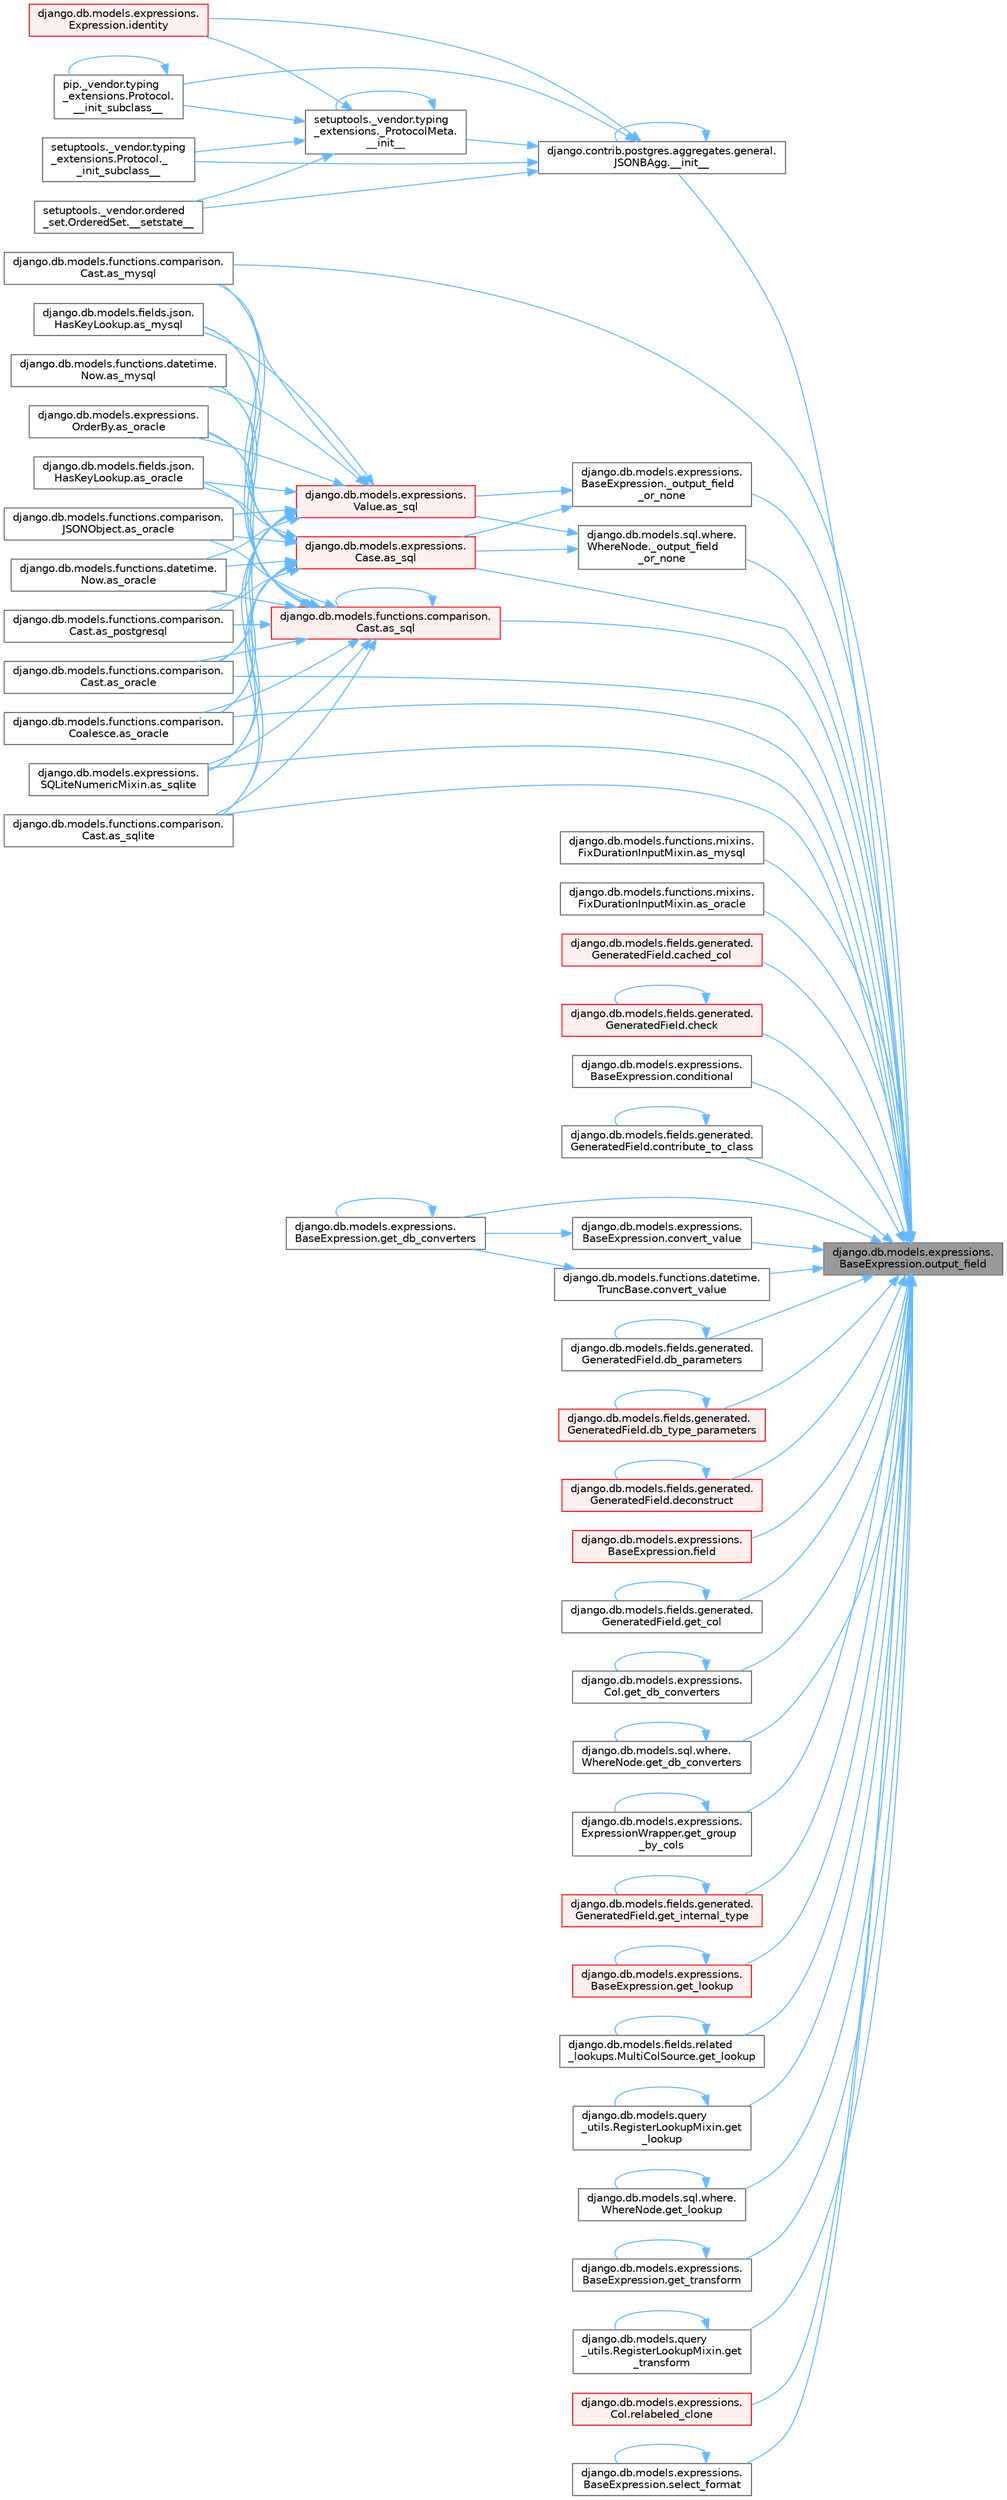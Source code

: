 digraph "django.db.models.expressions.BaseExpression.output_field"
{
 // LATEX_PDF_SIZE
  bgcolor="transparent";
  edge [fontname=Helvetica,fontsize=10,labelfontname=Helvetica,labelfontsize=10];
  node [fontname=Helvetica,fontsize=10,shape=box,height=0.2,width=0.4];
  rankdir="RL";
  Node1 [id="Node000001",label="django.db.models.expressions.\lBaseExpression.output_field",height=0.2,width=0.4,color="gray40", fillcolor="grey60", style="filled", fontcolor="black",tooltip=" "];
  Node1 -> Node2 [id="edge1_Node000001_Node000002",dir="back",color="steelblue1",style="solid",tooltip=" "];
  Node2 [id="Node000002",label="django.contrib.postgres.aggregates.general.\lJSONBAgg.__init__",height=0.2,width=0.4,color="grey40", fillcolor="white", style="filled",URL="$classdjango_1_1contrib_1_1postgres_1_1aggregates_1_1general_1_1_j_s_o_n_b_agg.html#aa39cd664a8b14d90239be69e6599fd7f",tooltip=" "];
  Node2 -> Node2 [id="edge2_Node000002_Node000002",dir="back",color="steelblue1",style="solid",tooltip=" "];
  Node2 -> Node3 [id="edge3_Node000002_Node000003",dir="back",color="steelblue1",style="solid",tooltip=" "];
  Node3 [id="Node000003",label="setuptools._vendor.typing\l_extensions._ProtocolMeta.\l__init__",height=0.2,width=0.4,color="grey40", fillcolor="white", style="filled",URL="$classsetuptools_1_1__vendor_1_1typing__extensions_1_1___protocol_meta.html#a7bbaff8ac6d19534b46bca363ee0b43a",tooltip=" "];
  Node3 -> Node3 [id="edge4_Node000003_Node000003",dir="back",color="steelblue1",style="solid",tooltip=" "];
  Node3 -> Node4 [id="edge5_Node000003_Node000004",dir="back",color="steelblue1",style="solid",tooltip=" "];
  Node4 [id="Node000004",label="pip._vendor.typing\l_extensions.Protocol.\l__init_subclass__",height=0.2,width=0.4,color="grey40", fillcolor="white", style="filled",URL="$classpip_1_1__vendor_1_1typing__extensions_1_1_protocol.html#a2916efc86cebb8aba6deb7fd30b33988",tooltip=" "];
  Node4 -> Node4 [id="edge6_Node000004_Node000004",dir="back",color="steelblue1",style="solid",tooltip=" "];
  Node3 -> Node5 [id="edge7_Node000003_Node000005",dir="back",color="steelblue1",style="solid",tooltip=" "];
  Node5 [id="Node000005",label="setuptools._vendor.typing\l_extensions.Protocol._\l_init_subclass__",height=0.2,width=0.4,color="grey40", fillcolor="white", style="filled",URL="$classsetuptools_1_1__vendor_1_1typing__extensions_1_1_protocol.html#ac6cbebc092a4724ab3704c5334059874",tooltip=" "];
  Node3 -> Node6 [id="edge8_Node000003_Node000006",dir="back",color="steelblue1",style="solid",tooltip=" "];
  Node6 [id="Node000006",label="setuptools._vendor.ordered\l_set.OrderedSet.__setstate__",height=0.2,width=0.4,color="grey40", fillcolor="white", style="filled",URL="$classsetuptools_1_1__vendor_1_1ordered__set_1_1_ordered_set.html#aa7f7de9d987829525d06db565fe1b4a1",tooltip=" "];
  Node3 -> Node7 [id="edge9_Node000003_Node000007",dir="back",color="steelblue1",style="solid",tooltip=" "];
  Node7 [id="Node000007",label="django.db.models.expressions.\lExpression.identity",height=0.2,width=0.4,color="red", fillcolor="#FFF0F0", style="filled",URL="$classdjango_1_1db_1_1models_1_1expressions_1_1_expression.html#a10048810b5eb8641acf3bc150731b925",tooltip=" "];
  Node2 -> Node4 [id="edge10_Node000002_Node000004",dir="back",color="steelblue1",style="solid",tooltip=" "];
  Node2 -> Node5 [id="edge11_Node000002_Node000005",dir="back",color="steelblue1",style="solid",tooltip=" "];
  Node2 -> Node6 [id="edge12_Node000002_Node000006",dir="back",color="steelblue1",style="solid",tooltip=" "];
  Node2 -> Node7 [id="edge13_Node000002_Node000007",dir="back",color="steelblue1",style="solid",tooltip=" "];
  Node1 -> Node34 [id="edge14_Node000001_Node000034",dir="back",color="steelblue1",style="solid",tooltip=" "];
  Node34 [id="Node000034",label="django.db.models.expressions.\lBaseExpression._output_field\l_or_none",height=0.2,width=0.4,color="grey40", fillcolor="white", style="filled",URL="$classdjango_1_1db_1_1models_1_1expressions_1_1_base_expression.html#aad676f45033740e5caa723ce399f8850",tooltip=" "];
  Node34 -> Node35 [id="edge15_Node000034_Node000035",dir="back",color="steelblue1",style="solid",tooltip=" "];
  Node35 [id="Node000035",label="django.db.models.expressions.\lCase.as_sql",height=0.2,width=0.4,color="red", fillcolor="#FFF0F0", style="filled",URL="$classdjango_1_1db_1_1models_1_1expressions_1_1_case.html#a41d0d2712521088615ae784d16c4b2fb",tooltip=" "];
  Node35 -> Node36 [id="edge16_Node000035_Node000036",dir="back",color="steelblue1",style="solid",tooltip=" "];
  Node36 [id="Node000036",label="django.db.models.fields.json.\lHasKeyLookup.as_mysql",height=0.2,width=0.4,color="grey40", fillcolor="white", style="filled",URL="$classdjango_1_1db_1_1models_1_1fields_1_1json_1_1_has_key_lookup.html#a10f67427287f2c0ea32513ca6f481e96",tooltip=" "];
  Node35 -> Node37 [id="edge17_Node000035_Node000037",dir="back",color="steelblue1",style="solid",tooltip=" "];
  Node37 [id="Node000037",label="django.db.models.functions.comparison.\lCast.as_mysql",height=0.2,width=0.4,color="grey40", fillcolor="white", style="filled",URL="$classdjango_1_1db_1_1models_1_1functions_1_1comparison_1_1_cast.html#a447737891e955909c6a381529a67a84e",tooltip=" "];
  Node35 -> Node38 [id="edge18_Node000035_Node000038",dir="back",color="steelblue1",style="solid",tooltip=" "];
  Node38 [id="Node000038",label="django.db.models.functions.datetime.\lNow.as_mysql",height=0.2,width=0.4,color="grey40", fillcolor="white", style="filled",URL="$classdjango_1_1db_1_1models_1_1functions_1_1datetime_1_1_now.html#a070a9334fb198086c0c4e96e9725d92b",tooltip=" "];
  Node35 -> Node39 [id="edge19_Node000035_Node000039",dir="back",color="steelblue1",style="solid",tooltip=" "];
  Node39 [id="Node000039",label="django.db.models.expressions.\lOrderBy.as_oracle",height=0.2,width=0.4,color="grey40", fillcolor="white", style="filled",URL="$classdjango_1_1db_1_1models_1_1expressions_1_1_order_by.html#af9b6ede9b0df85d6bcf54f983b3a8f6a",tooltip=" "];
  Node35 -> Node40 [id="edge20_Node000035_Node000040",dir="back",color="steelblue1",style="solid",tooltip=" "];
  Node40 [id="Node000040",label="django.db.models.fields.json.\lHasKeyLookup.as_oracle",height=0.2,width=0.4,color="grey40", fillcolor="white", style="filled",URL="$classdjango_1_1db_1_1models_1_1fields_1_1json_1_1_has_key_lookup.html#afbb88aa4fb23b3ec3acdc695c2f52398",tooltip=" "];
  Node35 -> Node41 [id="edge21_Node000035_Node000041",dir="back",color="steelblue1",style="solid",tooltip=" "];
  Node41 [id="Node000041",label="django.db.models.functions.comparison.\lCast.as_oracle",height=0.2,width=0.4,color="grey40", fillcolor="white", style="filled",URL="$classdjango_1_1db_1_1models_1_1functions_1_1comparison_1_1_cast.html#ad466cd7ca85dc257d9e2718f41a263ec",tooltip=" "];
  Node35 -> Node42 [id="edge22_Node000035_Node000042",dir="back",color="steelblue1",style="solid",tooltip=" "];
  Node42 [id="Node000042",label="django.db.models.functions.comparison.\lCoalesce.as_oracle",height=0.2,width=0.4,color="grey40", fillcolor="white", style="filled",URL="$classdjango_1_1db_1_1models_1_1functions_1_1comparison_1_1_coalesce.html#a1bbeea180ef3ef4d8ba5d51d33d6ef85",tooltip=" "];
  Node35 -> Node43 [id="edge23_Node000035_Node000043",dir="back",color="steelblue1",style="solid",tooltip=" "];
  Node43 [id="Node000043",label="django.db.models.functions.comparison.\lJSONObject.as_oracle",height=0.2,width=0.4,color="grey40", fillcolor="white", style="filled",URL="$classdjango_1_1db_1_1models_1_1functions_1_1comparison_1_1_j_s_o_n_object.html#a4b4fa1161d27b0a9bbbdd0370e9af364",tooltip=" "];
  Node35 -> Node44 [id="edge24_Node000035_Node000044",dir="back",color="steelblue1",style="solid",tooltip=" "];
  Node44 [id="Node000044",label="django.db.models.functions.datetime.\lNow.as_oracle",height=0.2,width=0.4,color="grey40", fillcolor="white", style="filled",URL="$classdjango_1_1db_1_1models_1_1functions_1_1datetime_1_1_now.html#ad5e1ae918a5c4d39f675f98280440538",tooltip=" "];
  Node35 -> Node45 [id="edge25_Node000035_Node000045",dir="back",color="steelblue1",style="solid",tooltip=" "];
  Node45 [id="Node000045",label="django.db.models.functions.comparison.\lCast.as_postgresql",height=0.2,width=0.4,color="grey40", fillcolor="white", style="filled",URL="$classdjango_1_1db_1_1models_1_1functions_1_1comparison_1_1_cast.html#ae51aa6aa6fe8ca7064d8bca2f8e05188",tooltip=" "];
  Node35 -> Node50 [id="edge26_Node000035_Node000050",dir="back",color="steelblue1",style="solid",tooltip=" "];
  Node50 [id="Node000050",label="django.db.models.expressions.\lSQLiteNumericMixin.as_sqlite",height=0.2,width=0.4,color="grey40", fillcolor="white", style="filled",URL="$classdjango_1_1db_1_1models_1_1expressions_1_1_s_q_lite_numeric_mixin.html#a7c649b97074b00e095c4ee2b3bc62482",tooltip=" "];
  Node35 -> Node52 [id="edge27_Node000035_Node000052",dir="back",color="steelblue1",style="solid",tooltip=" "];
  Node52 [id="Node000052",label="django.db.models.functions.comparison.\lCast.as_sqlite",height=0.2,width=0.4,color="grey40", fillcolor="white", style="filled",URL="$classdjango_1_1db_1_1models_1_1functions_1_1comparison_1_1_cast.html#a1943b51797a168ff6a3ad37005086d8c",tooltip=" "];
  Node34 -> Node64 [id="edge28_Node000034_Node000064",dir="back",color="steelblue1",style="solid",tooltip=" "];
  Node64 [id="Node000064",label="django.db.models.expressions.\lValue.as_sql",height=0.2,width=0.4,color="red", fillcolor="#FFF0F0", style="filled",URL="$classdjango_1_1db_1_1models_1_1expressions_1_1_value.html#a2471e71c0db69e52fdb3016f8e97a111",tooltip=" "];
  Node64 -> Node36 [id="edge29_Node000064_Node000036",dir="back",color="steelblue1",style="solid",tooltip=" "];
  Node64 -> Node37 [id="edge30_Node000064_Node000037",dir="back",color="steelblue1",style="solid",tooltip=" "];
  Node64 -> Node38 [id="edge31_Node000064_Node000038",dir="back",color="steelblue1",style="solid",tooltip=" "];
  Node64 -> Node39 [id="edge32_Node000064_Node000039",dir="back",color="steelblue1",style="solid",tooltip=" "];
  Node64 -> Node40 [id="edge33_Node000064_Node000040",dir="back",color="steelblue1",style="solid",tooltip=" "];
  Node64 -> Node41 [id="edge34_Node000064_Node000041",dir="back",color="steelblue1",style="solid",tooltip=" "];
  Node64 -> Node42 [id="edge35_Node000064_Node000042",dir="back",color="steelblue1",style="solid",tooltip=" "];
  Node64 -> Node43 [id="edge36_Node000064_Node000043",dir="back",color="steelblue1",style="solid",tooltip=" "];
  Node64 -> Node44 [id="edge37_Node000064_Node000044",dir="back",color="steelblue1",style="solid",tooltip=" "];
  Node64 -> Node45 [id="edge38_Node000064_Node000045",dir="back",color="steelblue1",style="solid",tooltip=" "];
  Node64 -> Node50 [id="edge39_Node000064_Node000050",dir="back",color="steelblue1",style="solid",tooltip=" "];
  Node64 -> Node52 [id="edge40_Node000064_Node000052",dir="back",color="steelblue1",style="solid",tooltip=" "];
  Node1 -> Node65 [id="edge41_Node000001_Node000065",dir="back",color="steelblue1",style="solid",tooltip=" "];
  Node65 [id="Node000065",label="django.db.models.sql.where.\lWhereNode._output_field\l_or_none",height=0.2,width=0.4,color="grey40", fillcolor="white", style="filled",URL="$classdjango_1_1db_1_1models_1_1sql_1_1where_1_1_where_node.html#ae254158229b805bdfd81f2be6b2fe44b",tooltip=" "];
  Node65 -> Node35 [id="edge42_Node000065_Node000035",dir="back",color="steelblue1",style="solid",tooltip=" "];
  Node65 -> Node64 [id="edge43_Node000065_Node000064",dir="back",color="steelblue1",style="solid",tooltip=" "];
  Node1 -> Node37 [id="edge44_Node000001_Node000037",dir="back",color="steelblue1",style="solid",tooltip=" "];
  Node1 -> Node66 [id="edge45_Node000001_Node000066",dir="back",color="steelblue1",style="solid",tooltip=" "];
  Node66 [id="Node000066",label="django.db.models.functions.mixins.\lFixDurationInputMixin.as_mysql",height=0.2,width=0.4,color="grey40", fillcolor="white", style="filled",URL="$classdjango_1_1db_1_1models_1_1functions_1_1mixins_1_1_fix_duration_input_mixin.html#a010f23ae95c58a4a939be1efcc5f5b7d",tooltip=" "];
  Node1 -> Node41 [id="edge46_Node000001_Node000041",dir="back",color="steelblue1",style="solid",tooltip=" "];
  Node1 -> Node42 [id="edge47_Node000001_Node000042",dir="back",color="steelblue1",style="solid",tooltip=" "];
  Node1 -> Node67 [id="edge48_Node000001_Node000067",dir="back",color="steelblue1",style="solid",tooltip=" "];
  Node67 [id="Node000067",label="django.db.models.functions.mixins.\lFixDurationInputMixin.as_oracle",height=0.2,width=0.4,color="grey40", fillcolor="white", style="filled",URL="$classdjango_1_1db_1_1models_1_1functions_1_1mixins_1_1_fix_duration_input_mixin.html#a2e5d6957724a89d03541cc897b6e6e53",tooltip=" "];
  Node1 -> Node35 [id="edge49_Node000001_Node000035",dir="back",color="steelblue1",style="solid",tooltip=" "];
  Node1 -> Node68 [id="edge50_Node000001_Node000068",dir="back",color="steelblue1",style="solid",tooltip=" "];
  Node68 [id="Node000068",label="django.db.models.functions.comparison.\lCast.as_sql",height=0.2,width=0.4,color="red", fillcolor="#FFF0F0", style="filled",URL="$classdjango_1_1db_1_1models_1_1functions_1_1comparison_1_1_cast.html#aa39abc21f301797d67837d0d479e2e87",tooltip=" "];
  Node68 -> Node36 [id="edge51_Node000068_Node000036",dir="back",color="steelblue1",style="solid",tooltip=" "];
  Node68 -> Node37 [id="edge52_Node000068_Node000037",dir="back",color="steelblue1",style="solid",tooltip=" "];
  Node68 -> Node38 [id="edge53_Node000068_Node000038",dir="back",color="steelblue1",style="solid",tooltip=" "];
  Node68 -> Node39 [id="edge54_Node000068_Node000039",dir="back",color="steelblue1",style="solid",tooltip=" "];
  Node68 -> Node40 [id="edge55_Node000068_Node000040",dir="back",color="steelblue1",style="solid",tooltip=" "];
  Node68 -> Node41 [id="edge56_Node000068_Node000041",dir="back",color="steelblue1",style="solid",tooltip=" "];
  Node68 -> Node42 [id="edge57_Node000068_Node000042",dir="back",color="steelblue1",style="solid",tooltip=" "];
  Node68 -> Node43 [id="edge58_Node000068_Node000043",dir="back",color="steelblue1",style="solid",tooltip=" "];
  Node68 -> Node44 [id="edge59_Node000068_Node000044",dir="back",color="steelblue1",style="solid",tooltip=" "];
  Node68 -> Node45 [id="edge60_Node000068_Node000045",dir="back",color="steelblue1",style="solid",tooltip=" "];
  Node68 -> Node68 [id="edge61_Node000068_Node000068",dir="back",color="steelblue1",style="solid",tooltip=" "];
  Node68 -> Node50 [id="edge62_Node000068_Node000050",dir="back",color="steelblue1",style="solid",tooltip=" "];
  Node68 -> Node52 [id="edge63_Node000068_Node000052",dir="back",color="steelblue1",style="solid",tooltip=" "];
  Node1 -> Node50 [id="edge64_Node000001_Node000050",dir="back",color="steelblue1",style="solid",tooltip=" "];
  Node1 -> Node52 [id="edge65_Node000001_Node000052",dir="back",color="steelblue1",style="solid",tooltip=" "];
  Node1 -> Node69 [id="edge66_Node000001_Node000069",dir="back",color="steelblue1",style="solid",tooltip=" "];
  Node69 [id="Node000069",label="django.db.models.fields.generated.\lGeneratedField.cached_col",height=0.2,width=0.4,color="red", fillcolor="#FFF0F0", style="filled",URL="$classdjango_1_1db_1_1models_1_1fields_1_1generated_1_1_generated_field.html#a71fb8bbb86e28557e79ed7d53bb65a0d",tooltip=" "];
  Node1 -> Node71 [id="edge67_Node000001_Node000071",dir="back",color="steelblue1",style="solid",tooltip=" "];
  Node71 [id="Node000071",label="django.db.models.fields.generated.\lGeneratedField.check",height=0.2,width=0.4,color="red", fillcolor="#FFF0F0", style="filled",URL="$classdjango_1_1db_1_1models_1_1fields_1_1generated_1_1_generated_field.html#a17dcd0f6d6580cb5f6417d8730312ad6",tooltip=" "];
  Node71 -> Node71 [id="edge68_Node000071_Node000071",dir="back",color="steelblue1",style="solid",tooltip=" "];
  Node1 -> Node1238 [id="edge69_Node000001_Node001238",dir="back",color="steelblue1",style="solid",tooltip=" "];
  Node1238 [id="Node001238",label="django.db.models.expressions.\lBaseExpression.conditional",height=0.2,width=0.4,color="grey40", fillcolor="white", style="filled",URL="$classdjango_1_1db_1_1models_1_1expressions_1_1_base_expression.html#ad1e7e6185d7c29f4712ad28f81804f98",tooltip=" "];
  Node1 -> Node1239 [id="edge70_Node000001_Node001239",dir="back",color="steelblue1",style="solid",tooltip=" "];
  Node1239 [id="Node001239",label="django.db.models.fields.generated.\lGeneratedField.contribute_to_class",height=0.2,width=0.4,color="grey40", fillcolor="white", style="filled",URL="$classdjango_1_1db_1_1models_1_1fields_1_1generated_1_1_generated_field.html#a2b64e8889125b0e8c2e7f560f46bb1f1",tooltip=" "];
  Node1239 -> Node1239 [id="edge71_Node001239_Node001239",dir="back",color="steelblue1",style="solid",tooltip=" "];
  Node1 -> Node1240 [id="edge72_Node000001_Node001240",dir="back",color="steelblue1",style="solid",tooltip=" "];
  Node1240 [id="Node001240",label="django.db.models.expressions.\lBaseExpression.convert_value",height=0.2,width=0.4,color="grey40", fillcolor="white", style="filled",URL="$classdjango_1_1db_1_1models_1_1expressions_1_1_base_expression.html#af112651d4a6b22c6d82e1c1b03e917ae",tooltip=" "];
  Node1240 -> Node1241 [id="edge73_Node001240_Node001241",dir="back",color="steelblue1",style="solid",tooltip=" "];
  Node1241 [id="Node001241",label="django.db.models.expressions.\lBaseExpression.get_db_converters",height=0.2,width=0.4,color="grey40", fillcolor="white", style="filled",URL="$classdjango_1_1db_1_1models_1_1expressions_1_1_base_expression.html#a0caedcc704934040e878b3682f901caf",tooltip=" "];
  Node1241 -> Node1241 [id="edge74_Node001241_Node001241",dir="back",color="steelblue1",style="solid",tooltip=" "];
  Node1 -> Node1242 [id="edge75_Node000001_Node001242",dir="back",color="steelblue1",style="solid",tooltip=" "];
  Node1242 [id="Node001242",label="django.db.models.functions.datetime.\lTruncBase.convert_value",height=0.2,width=0.4,color="grey40", fillcolor="white", style="filled",URL="$classdjango_1_1db_1_1models_1_1functions_1_1datetime_1_1_trunc_base.html#a66c33e72d7542df478d2b18b3c7a25d1",tooltip=" "];
  Node1242 -> Node1241 [id="edge76_Node001242_Node001241",dir="back",color="steelblue1",style="solid",tooltip=" "];
  Node1 -> Node1243 [id="edge77_Node000001_Node001243",dir="back",color="steelblue1",style="solid",tooltip=" "];
  Node1243 [id="Node001243",label="django.db.models.fields.generated.\lGeneratedField.db_parameters",height=0.2,width=0.4,color="grey40", fillcolor="white", style="filled",URL="$classdjango_1_1db_1_1models_1_1fields_1_1generated_1_1_generated_field.html#a9a0fd68d3bba4950e4908c4abcee8c48",tooltip=" "];
  Node1243 -> Node1243 [id="edge78_Node001243_Node001243",dir="back",color="steelblue1",style="solid",tooltip=" "];
  Node1 -> Node1244 [id="edge79_Node000001_Node001244",dir="back",color="steelblue1",style="solid",tooltip=" "];
  Node1244 [id="Node001244",label="django.db.models.fields.generated.\lGeneratedField.db_type_parameters",height=0.2,width=0.4,color="red", fillcolor="#FFF0F0", style="filled",URL="$classdjango_1_1db_1_1models_1_1fields_1_1generated_1_1_generated_field.html#a695f8f86f422937a550bb84941e43638",tooltip=" "];
  Node1244 -> Node1244 [id="edge80_Node001244_Node001244",dir="back",color="steelblue1",style="solid",tooltip=" "];
  Node1 -> Node1258 [id="edge81_Node000001_Node001258",dir="back",color="steelblue1",style="solid",tooltip=" "];
  Node1258 [id="Node001258",label="django.db.models.fields.generated.\lGeneratedField.deconstruct",height=0.2,width=0.4,color="red", fillcolor="#FFF0F0", style="filled",URL="$classdjango_1_1db_1_1models_1_1fields_1_1generated_1_1_generated_field.html#a2a53771dfb290140ddb655a9b1c3428a",tooltip=" "];
  Node1258 -> Node1258 [id="edge82_Node001258_Node001258",dir="back",color="steelblue1",style="solid",tooltip=" "];
  Node1 -> Node1259 [id="edge83_Node000001_Node001259",dir="back",color="steelblue1",style="solid",tooltip=" "];
  Node1259 [id="Node001259",label="django.db.models.expressions.\lBaseExpression.field",height=0.2,width=0.4,color="red", fillcolor="#FFF0F0", style="filled",URL="$classdjango_1_1db_1_1models_1_1expressions_1_1_base_expression.html#a70aeb35391ada82c2e9f02b1c3ac150c",tooltip=" "];
  Node1 -> Node2814 [id="edge84_Node000001_Node002814",dir="back",color="steelblue1",style="solid",tooltip=" "];
  Node2814 [id="Node002814",label="django.db.models.fields.generated.\lGeneratedField.get_col",height=0.2,width=0.4,color="grey40", fillcolor="white", style="filled",URL="$classdjango_1_1db_1_1models_1_1fields_1_1generated_1_1_generated_field.html#aaef3d55f75064e6bb491184ec79e2ada",tooltip=" "];
  Node2814 -> Node2814 [id="edge85_Node002814_Node002814",dir="back",color="steelblue1",style="solid",tooltip=" "];
  Node1 -> Node1241 [id="edge86_Node000001_Node001241",dir="back",color="steelblue1",style="solid",tooltip=" "];
  Node1 -> Node2815 [id="edge87_Node000001_Node002815",dir="back",color="steelblue1",style="solid",tooltip=" "];
  Node2815 [id="Node002815",label="django.db.models.expressions.\lCol.get_db_converters",height=0.2,width=0.4,color="grey40", fillcolor="white", style="filled",URL="$classdjango_1_1db_1_1models_1_1expressions_1_1_col.html#a569b8fb347cf6c650889967f89798130",tooltip=" "];
  Node2815 -> Node2815 [id="edge88_Node002815_Node002815",dir="back",color="steelblue1",style="solid",tooltip=" "];
  Node1 -> Node2816 [id="edge89_Node000001_Node002816",dir="back",color="steelblue1",style="solid",tooltip=" "];
  Node2816 [id="Node002816",label="django.db.models.sql.where.\lWhereNode.get_db_converters",height=0.2,width=0.4,color="grey40", fillcolor="white", style="filled",URL="$classdjango_1_1db_1_1models_1_1sql_1_1where_1_1_where_node.html#a5821a2e9891291185778d9f8fbc45029",tooltip=" "];
  Node2816 -> Node2816 [id="edge90_Node002816_Node002816",dir="back",color="steelblue1",style="solid",tooltip=" "];
  Node1 -> Node2817 [id="edge91_Node000001_Node002817",dir="back",color="steelblue1",style="solid",tooltip=" "];
  Node2817 [id="Node002817",label="django.db.models.expressions.\lExpressionWrapper.get_group\l_by_cols",height=0.2,width=0.4,color="grey40", fillcolor="white", style="filled",URL="$classdjango_1_1db_1_1models_1_1expressions_1_1_expression_wrapper.html#a9775e8a5f79bd479def0b599a2411ad3",tooltip=" "];
  Node2817 -> Node2817 [id="edge92_Node002817_Node002817",dir="back",color="steelblue1",style="solid",tooltip=" "];
  Node1 -> Node2818 [id="edge93_Node000001_Node002818",dir="back",color="steelblue1",style="solid",tooltip=" "];
  Node2818 [id="Node002818",label="django.db.models.fields.generated.\lGeneratedField.get_internal_type",height=0.2,width=0.4,color="red", fillcolor="#FFF0F0", style="filled",URL="$classdjango_1_1db_1_1models_1_1fields_1_1generated_1_1_generated_field.html#a9f7ada2521e4ff06df60a7978952be85",tooltip=" "];
  Node2818 -> Node2818 [id="edge94_Node002818_Node002818",dir="back",color="steelblue1",style="solid",tooltip=" "];
  Node1 -> Node2819 [id="edge95_Node000001_Node002819",dir="back",color="steelblue1",style="solid",tooltip=" "];
  Node2819 [id="Node002819",label="django.db.models.expressions.\lBaseExpression.get_lookup",height=0.2,width=0.4,color="red", fillcolor="#FFF0F0", style="filled",URL="$classdjango_1_1db_1_1models_1_1expressions_1_1_base_expression.html#a01659a233146096f1936ef43277a45e8",tooltip=" "];
  Node2819 -> Node2819 [id="edge96_Node002819_Node002819",dir="back",color="steelblue1",style="solid",tooltip=" "];
  Node1 -> Node2820 [id="edge97_Node000001_Node002820",dir="back",color="steelblue1",style="solid",tooltip=" "];
  Node2820 [id="Node002820",label="django.db.models.fields.related\l_lookups.MultiColSource.get_lookup",height=0.2,width=0.4,color="grey40", fillcolor="white", style="filled",URL="$classdjango_1_1db_1_1models_1_1fields_1_1related__lookups_1_1_multi_col_source.html#a1742a9e22a72f0b66f4c02abc9eb4a8e",tooltip=" "];
  Node2820 -> Node2820 [id="edge98_Node002820_Node002820",dir="back",color="steelblue1",style="solid",tooltip=" "];
  Node1 -> Node2668 [id="edge99_Node000001_Node002668",dir="back",color="steelblue1",style="solid",tooltip=" "];
  Node2668 [id="Node002668",label="django.db.models.query\l_utils.RegisterLookupMixin.get\l_lookup",height=0.2,width=0.4,color="grey40", fillcolor="white", style="filled",URL="$classdjango_1_1db_1_1models_1_1query__utils_1_1_register_lookup_mixin.html#a49b9ee01760922db3314d356a14d16de",tooltip=" "];
  Node2668 -> Node2668 [id="edge100_Node002668_Node002668",dir="back",color="steelblue1",style="solid",tooltip=" "];
  Node1 -> Node2821 [id="edge101_Node000001_Node002821",dir="back",color="steelblue1",style="solid",tooltip=" "];
  Node2821 [id="Node002821",label="django.db.models.sql.where.\lWhereNode.get_lookup",height=0.2,width=0.4,color="grey40", fillcolor="white", style="filled",URL="$classdjango_1_1db_1_1models_1_1sql_1_1where_1_1_where_node.html#ae7c07ab2d555e2f5577750b86855dac9",tooltip=" "];
  Node2821 -> Node2821 [id="edge102_Node002821_Node002821",dir="back",color="steelblue1",style="solid",tooltip=" "];
  Node1 -> Node2822 [id="edge103_Node000001_Node002822",dir="back",color="steelblue1",style="solid",tooltip=" "];
  Node2822 [id="Node002822",label="django.db.models.expressions.\lBaseExpression.get_transform",height=0.2,width=0.4,color="grey40", fillcolor="white", style="filled",URL="$classdjango_1_1db_1_1models_1_1expressions_1_1_base_expression.html#aaf7a1a972ef131f35abe484b5da0a896",tooltip=" "];
  Node2822 -> Node2822 [id="edge104_Node002822_Node002822",dir="back",color="steelblue1",style="solid",tooltip=" "];
  Node1 -> Node2669 [id="edge105_Node000001_Node002669",dir="back",color="steelblue1",style="solid",tooltip=" "];
  Node2669 [id="Node002669",label="django.db.models.query\l_utils.RegisterLookupMixin.get\l_transform",height=0.2,width=0.4,color="grey40", fillcolor="white", style="filled",URL="$classdjango_1_1db_1_1models_1_1query__utils_1_1_register_lookup_mixin.html#a1e54d000630304bbc63c507719683fef",tooltip=" "];
  Node2669 -> Node2669 [id="edge106_Node002669_Node002669",dir="back",color="steelblue1",style="solid",tooltip=" "];
  Node1 -> Node2823 [id="edge107_Node000001_Node002823",dir="back",color="steelblue1",style="solid",tooltip=" "];
  Node2823 [id="Node002823",label="django.db.models.expressions.\lCol.relabeled_clone",height=0.2,width=0.4,color="red", fillcolor="#FFF0F0", style="filled",URL="$classdjango_1_1db_1_1models_1_1expressions_1_1_col.html#a8fff9c1a73b14406f7ce601d90630464",tooltip=" "];
  Node1 -> Node2824 [id="edge108_Node000001_Node002824",dir="back",color="steelblue1",style="solid",tooltip=" "];
  Node2824 [id="Node002824",label="django.db.models.expressions.\lBaseExpression.select_format",height=0.2,width=0.4,color="grey40", fillcolor="white", style="filled",URL="$classdjango_1_1db_1_1models_1_1expressions_1_1_base_expression.html#acf6f60770ae8079d64a95fdb608f6779",tooltip=" "];
  Node2824 -> Node2824 [id="edge109_Node002824_Node002824",dir="back",color="steelblue1",style="solid",tooltip=" "];
}
